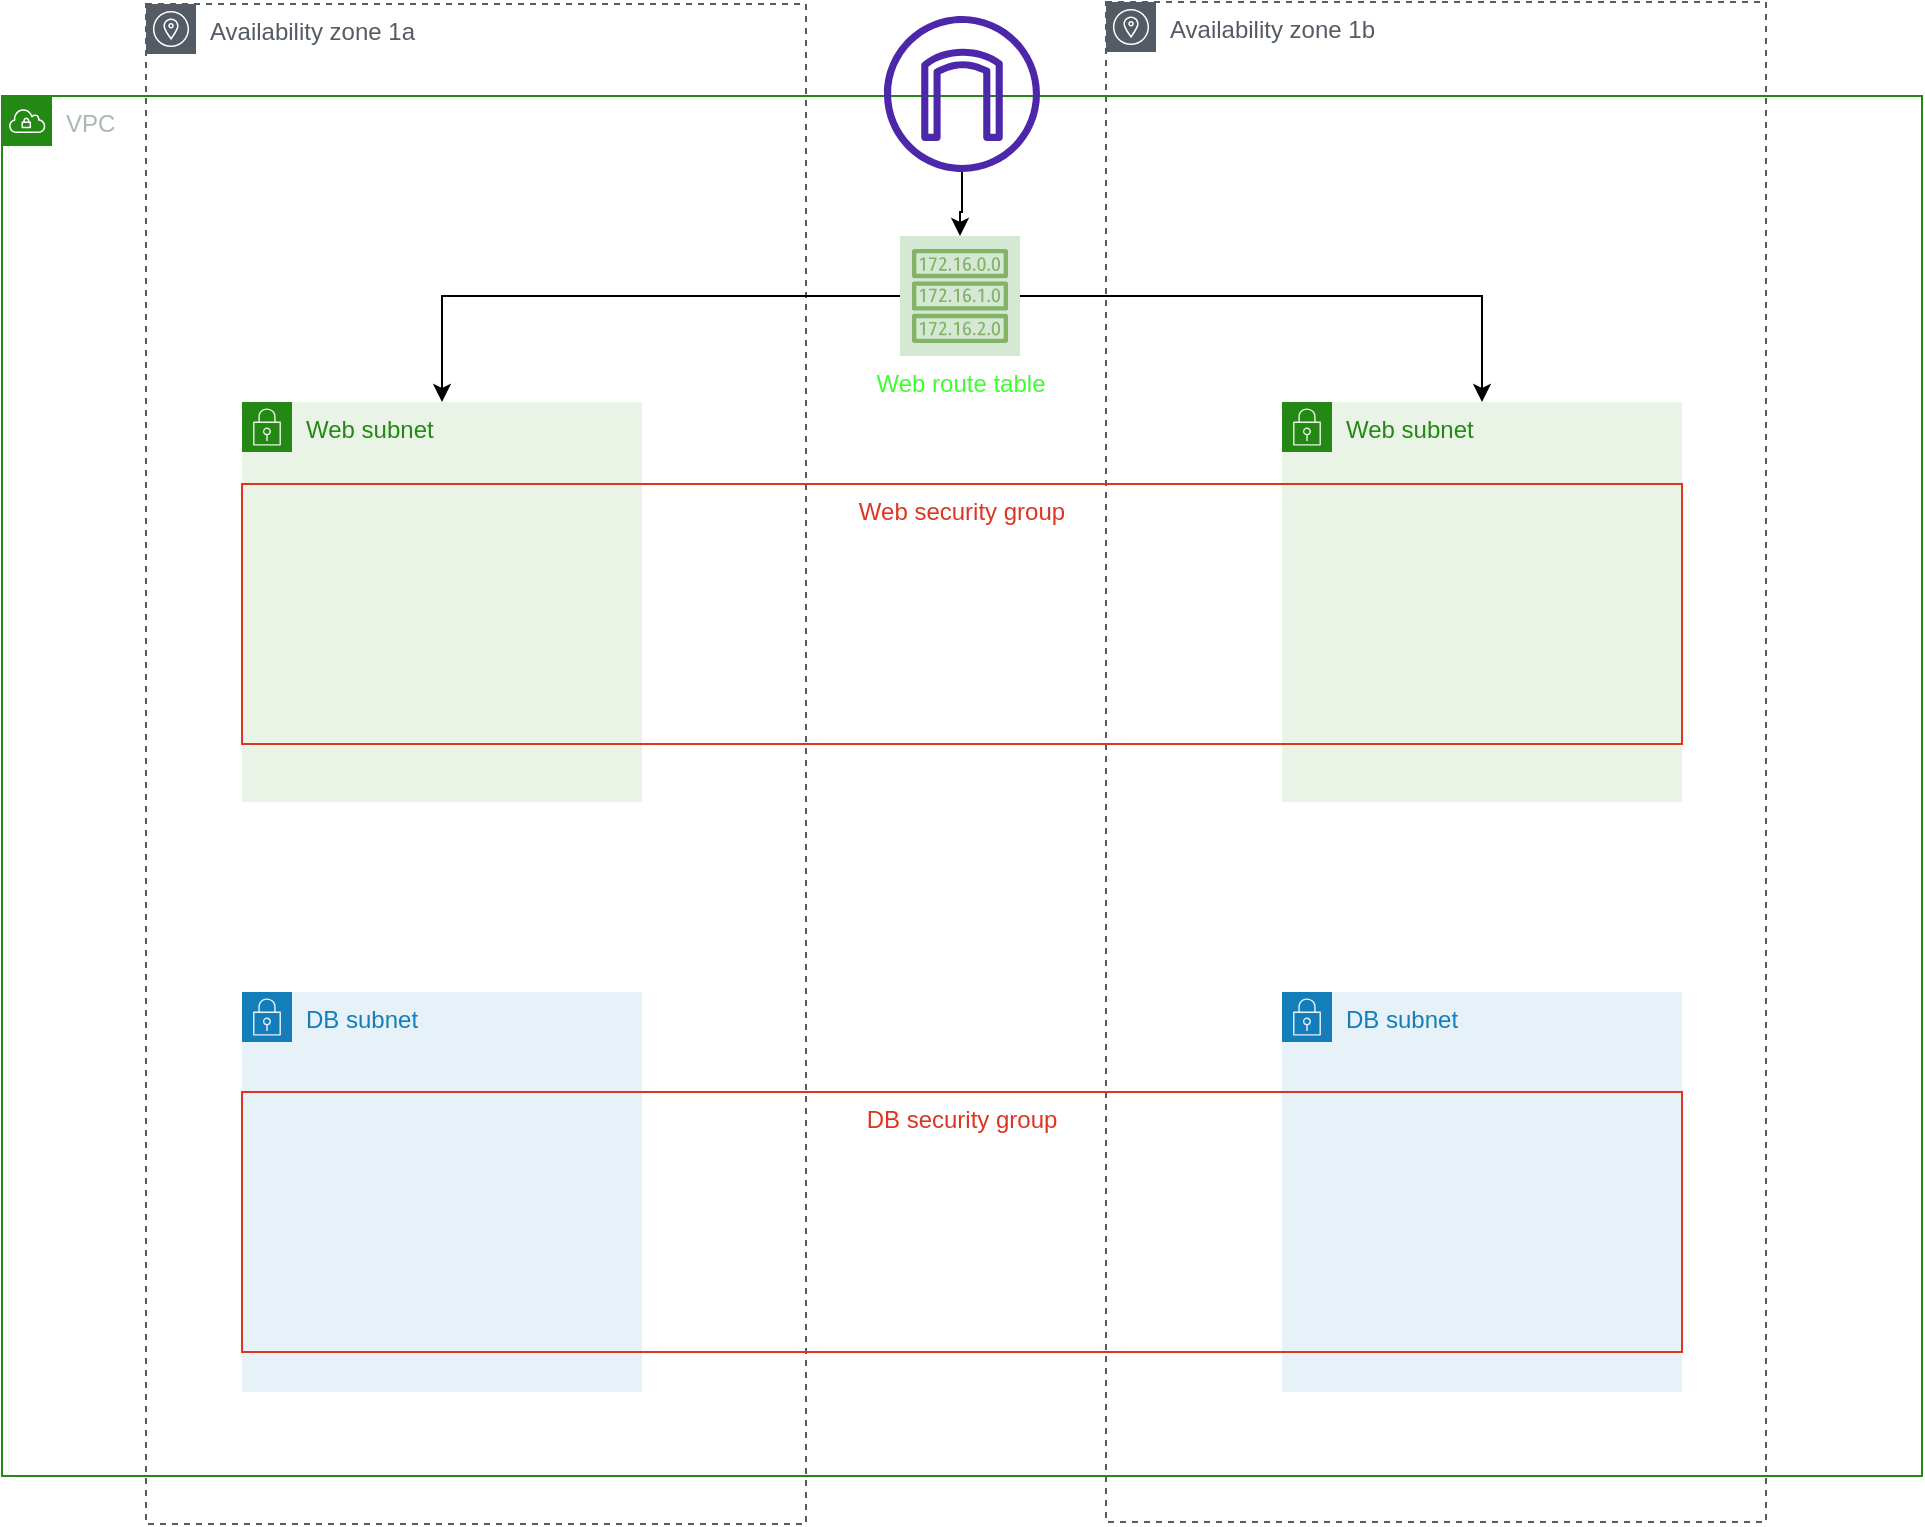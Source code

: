 <mxfile version="21.6.6" type="device">
  <diagram id="Ht1M8jgEwFfnCIfOTk4-" name="Page-1">
    <mxGraphModel dx="1065" dy="889" grid="1" gridSize="10" guides="1" tooltips="1" connect="1" arrows="1" fold="1" page="1" pageScale="1" pageWidth="1169" pageHeight="827" math="0" shadow="0">
      <root>
        <mxCell id="0" />
        <mxCell id="1" parent="0" />
        <mxCell id="Evvc-EtNHZc8seZB1mjx-42" value="Availability zone 1a" style="sketch=0;outlineConnect=0;gradientColor=none;html=1;whiteSpace=wrap;fontSize=12;fontStyle=0;shape=mxgraph.aws4.group;grIcon=mxgraph.aws4.group_availability_zone;strokeColor=#545B64;fillColor=none;verticalAlign=top;align=left;spacingLeft=30;fontColor=#545B64;dashed=1;" vertex="1" parent="1">
          <mxGeometry x="192" y="64" width="330" height="760" as="geometry" />
        </mxCell>
        <mxCell id="Evvc-EtNHZc8seZB1mjx-43" value="Availability zone 1b" style="sketch=0;outlineConnect=0;gradientColor=none;html=1;whiteSpace=wrap;fontSize=12;fontStyle=0;shape=mxgraph.aws4.group;grIcon=mxgraph.aws4.group_availability_zone;strokeColor=#545B64;fillColor=none;verticalAlign=top;align=left;spacingLeft=30;fontColor=#545B64;dashed=1;" vertex="1" parent="1">
          <mxGeometry x="672" y="63" width="330" height="760" as="geometry" />
        </mxCell>
        <mxCell id="Evvc-EtNHZc8seZB1mjx-44" value="VPC" style="points=[[0,0],[0.25,0],[0.5,0],[0.75,0],[1,0],[1,0.25],[1,0.5],[1,0.75],[1,1],[0.75,1],[0.5,1],[0.25,1],[0,1],[0,0.75],[0,0.5],[0,0.25]];outlineConnect=0;gradientColor=none;html=1;whiteSpace=wrap;fontSize=12;fontStyle=0;container=1;pointerEvents=0;collapsible=0;recursiveResize=0;shape=mxgraph.aws4.group;grIcon=mxgraph.aws4.group_vpc;strokeColor=#248814;fillColor=none;verticalAlign=top;align=left;spacingLeft=30;fontColor=#AAB7B8;dashed=0;" vertex="1" parent="1">
          <mxGeometry x="120" y="110" width="960" height="690" as="geometry" />
        </mxCell>
        <mxCell id="Evvc-EtNHZc8seZB1mjx-58" value="" style="edgeStyle=orthogonalEdgeStyle;rounded=0;orthogonalLoop=1;jettySize=auto;html=1;" edge="1" parent="Evvc-EtNHZc8seZB1mjx-44" source="Evvc-EtNHZc8seZB1mjx-45" target="Evvc-EtNHZc8seZB1mjx-57">
          <mxGeometry relative="1" as="geometry" />
        </mxCell>
        <mxCell id="Evvc-EtNHZc8seZB1mjx-45" value="" style="sketch=0;outlineConnect=0;fontColor=#232F3E;gradientColor=none;fillColor=#4D27AA;strokeColor=none;dashed=0;verticalLabelPosition=bottom;verticalAlign=top;align=center;html=1;fontSize=12;fontStyle=0;aspect=fixed;pointerEvents=1;shape=mxgraph.aws4.internet_gateway;" vertex="1" parent="Evvc-EtNHZc8seZB1mjx-44">
          <mxGeometry x="441" y="-40" width="78" height="78" as="geometry" />
        </mxCell>
        <mxCell id="Evvc-EtNHZc8seZB1mjx-46" value="Web subnet" style="points=[[0,0],[0.25,0],[0.5,0],[0.75,0],[1,0],[1,0.25],[1,0.5],[1,0.75],[1,1],[0.75,1],[0.5,1],[0.25,1],[0,1],[0,0.75],[0,0.5],[0,0.25]];outlineConnect=0;gradientColor=none;html=1;whiteSpace=wrap;fontSize=12;fontStyle=0;container=1;pointerEvents=0;collapsible=0;recursiveResize=0;shape=mxgraph.aws4.group;grIcon=mxgraph.aws4.group_security_group;grStroke=0;strokeColor=#248814;fillColor=#E9F3E6;verticalAlign=top;align=left;spacingLeft=30;fontColor=#248814;dashed=0;" vertex="1" parent="Evvc-EtNHZc8seZB1mjx-44">
          <mxGeometry x="120" y="153" width="200" height="200" as="geometry" />
        </mxCell>
        <mxCell id="Evvc-EtNHZc8seZB1mjx-48" value="DB subnet" style="points=[[0,0],[0.25,0],[0.5,0],[0.75,0],[1,0],[1,0.25],[1,0.5],[1,0.75],[1,1],[0.75,1],[0.5,1],[0.25,1],[0,1],[0,0.75],[0,0.5],[0,0.25]];outlineConnect=0;gradientColor=none;html=1;whiteSpace=wrap;fontSize=12;fontStyle=0;container=1;pointerEvents=0;collapsible=0;recursiveResize=0;shape=mxgraph.aws4.group;grIcon=mxgraph.aws4.group_security_group;grStroke=0;strokeColor=#147EBA;fillColor=#E6F2F8;verticalAlign=top;align=left;spacingLeft=30;fontColor=#147EBA;dashed=0;" vertex="1" parent="Evvc-EtNHZc8seZB1mjx-44">
          <mxGeometry x="120" y="448" width="200" height="200" as="geometry" />
        </mxCell>
        <mxCell id="Evvc-EtNHZc8seZB1mjx-51" value="DB subnet" style="points=[[0,0],[0.25,0],[0.5,0],[0.75,0],[1,0],[1,0.25],[1,0.5],[1,0.75],[1,1],[0.75,1],[0.5,1],[0.25,1],[0,1],[0,0.75],[0,0.5],[0,0.25]];outlineConnect=0;gradientColor=none;html=1;whiteSpace=wrap;fontSize=12;fontStyle=0;container=1;pointerEvents=0;collapsible=0;recursiveResize=0;shape=mxgraph.aws4.group;grIcon=mxgraph.aws4.group_security_group;grStroke=0;strokeColor=#147EBA;fillColor=#E6F2F8;verticalAlign=top;align=left;spacingLeft=30;fontColor=#147EBA;dashed=0;" vertex="1" parent="Evvc-EtNHZc8seZB1mjx-44">
          <mxGeometry x="640" y="448" width="200" height="200" as="geometry" />
        </mxCell>
        <mxCell id="Evvc-EtNHZc8seZB1mjx-57" value="&lt;font color=&quot;#3cff2e&quot;&gt;Web route table&lt;/font&gt;" style="sketch=0;outlineConnect=0;strokeColor=#82b366;fillColor=#d5e8d4;dashed=0;verticalLabelPosition=bottom;verticalAlign=top;align=center;html=1;fontSize=12;fontStyle=0;aspect=fixed;shape=mxgraph.aws4.resourceIcon;resIcon=mxgraph.aws4.route_table;" vertex="1" parent="Evvc-EtNHZc8seZB1mjx-44">
          <mxGeometry x="449" y="70" width="60" height="60" as="geometry" />
        </mxCell>
        <mxCell id="Evvc-EtNHZc8seZB1mjx-62" value="" style="edgeStyle=orthogonalEdgeStyle;rounded=0;orthogonalLoop=1;jettySize=auto;html=1;" edge="1" parent="Evvc-EtNHZc8seZB1mjx-44" source="Evvc-EtNHZc8seZB1mjx-57" target="Evvc-EtNHZc8seZB1mjx-46">
          <mxGeometry relative="1" as="geometry" />
        </mxCell>
        <mxCell id="Evvc-EtNHZc8seZB1mjx-47" value="Web subnet" style="points=[[0,0],[0.25,0],[0.5,0],[0.75,0],[1,0],[1,0.25],[1,0.5],[1,0.75],[1,1],[0.75,1],[0.5,1],[0.25,1],[0,1],[0,0.75],[0,0.5],[0,0.25]];outlineConnect=0;gradientColor=none;html=1;whiteSpace=wrap;fontSize=12;fontStyle=0;container=1;pointerEvents=0;collapsible=0;recursiveResize=0;shape=mxgraph.aws4.group;grIcon=mxgraph.aws4.group_security_group;grStroke=0;strokeColor=#248814;fillColor=#E9F3E6;verticalAlign=top;align=left;spacingLeft=30;fontColor=#248814;dashed=0;" vertex="1" parent="1">
          <mxGeometry x="760" y="263" width="200" height="200" as="geometry" />
        </mxCell>
        <mxCell id="Evvc-EtNHZc8seZB1mjx-54" value="Web security group" style="fillColor=none;strokeColor=#DD3522;verticalAlign=top;fontStyle=0;fontColor=#DD3522;whiteSpace=wrap;html=1;" vertex="1" parent="1">
          <mxGeometry x="240" y="304" width="720" height="130" as="geometry" />
        </mxCell>
        <mxCell id="Evvc-EtNHZc8seZB1mjx-55" value="DB security group" style="fillColor=none;strokeColor=#DD3522;verticalAlign=top;fontStyle=0;fontColor=#DD3522;whiteSpace=wrap;html=1;" vertex="1" parent="1">
          <mxGeometry x="240" y="608" width="720" height="130" as="geometry" />
        </mxCell>
        <mxCell id="Evvc-EtNHZc8seZB1mjx-63" value="" style="edgeStyle=orthogonalEdgeStyle;rounded=0;orthogonalLoop=1;jettySize=auto;html=1;" edge="1" parent="1" source="Evvc-EtNHZc8seZB1mjx-57" target="Evvc-EtNHZc8seZB1mjx-47">
          <mxGeometry relative="1" as="geometry" />
        </mxCell>
      </root>
    </mxGraphModel>
  </diagram>
</mxfile>
